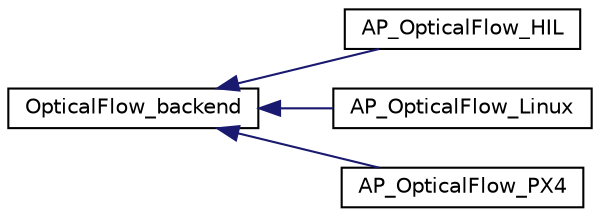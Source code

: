digraph "Graphical Class Hierarchy"
{
 // INTERACTIVE_SVG=YES
  edge [fontname="Helvetica",fontsize="10",labelfontname="Helvetica",labelfontsize="10"];
  node [fontname="Helvetica",fontsize="10",shape=record];
  rankdir="LR";
  Node1 [label="OpticalFlow_backend",height=0.2,width=0.4,color="black", fillcolor="white", style="filled",URL="$classOpticalFlow__backend.html"];
  Node1 -> Node2 [dir="back",color="midnightblue",fontsize="10",style="solid",fontname="Helvetica"];
  Node2 [label="AP_OpticalFlow_HIL",height=0.2,width=0.4,color="black", fillcolor="white", style="filled",URL="$classAP__OpticalFlow__HIL.html",tooltip="-*- tab-width: 4; Mode: C++; c-basic-offset: 4; indent-tabs-mode: nil -*- "];
  Node1 -> Node3 [dir="back",color="midnightblue",fontsize="10",style="solid",fontname="Helvetica"];
  Node3 [label="AP_OpticalFlow_Linux",height=0.2,width=0.4,color="black", fillcolor="white", style="filled",URL="$classAP__OpticalFlow__Linux.html",tooltip="-*- tab-width: 4; Mode: C++; c-basic-offset: 4; indent-tabs-mode: nil -*- "];
  Node1 -> Node4 [dir="back",color="midnightblue",fontsize="10",style="solid",fontname="Helvetica"];
  Node4 [label="AP_OpticalFlow_PX4",height=0.2,width=0.4,color="black", fillcolor="white", style="filled",URL="$classAP__OpticalFlow__PX4.html",tooltip="-*- tab-width: 4; Mode: C++; c-basic-offset: 4; indent-tabs-mode: nil -*- "];
}
